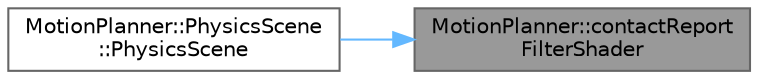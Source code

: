 digraph "MotionPlanner::contactReportFilterShader"
{
 // LATEX_PDF_SIZE
  bgcolor="transparent";
  edge [fontname=Helvetica,fontsize=10,labelfontname=Helvetica,labelfontsize=10];
  node [fontname=Helvetica,fontsize=10,shape=box,height=0.2,width=0.4];
  rankdir="RL";
  Node1 [label="MotionPlanner::contactReport\lFilterShader",height=0.2,width=0.4,color="gray40", fillcolor="grey60", style="filled", fontcolor="black",tooltip=" "];
  Node1 -> Node2 [dir="back",color="steelblue1",style="solid"];
  Node2 [label="MotionPlanner::PhysicsScene\l::PhysicsScene",height=0.2,width=0.4,color="grey40", fillcolor="white", style="filled",URL="$class_motion_planner_1_1_physics_scene.html#a2bd2b6668ea0b9e2ddb625693e1c3e83",tooltip=" "];
}
